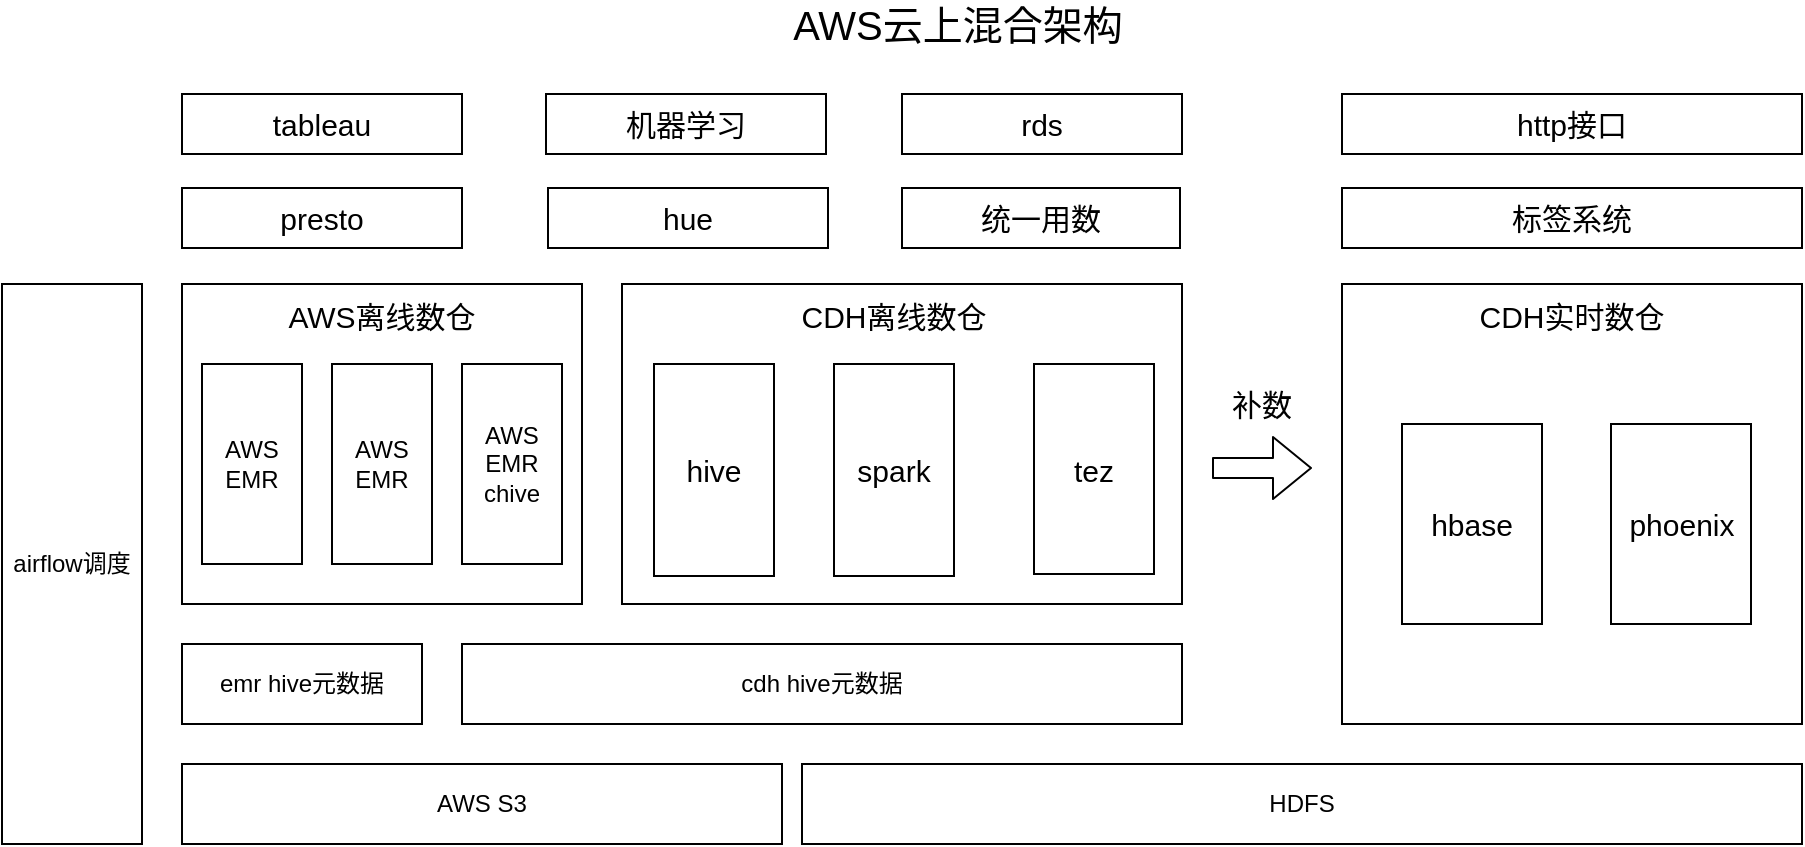<mxfile version="14.0.4" type="github">
  <diagram id="bIFuc6_pQIDev2zaLWd9" name="Page-1">
    <mxGraphModel dx="1773" dy="458" grid="1" gridSize="10" guides="1" tooltips="1" connect="1" arrows="1" fold="1" page="1" pageScale="1" pageWidth="827" pageHeight="1169" math="0" shadow="0">
      <root>
        <mxCell id="0" />
        <mxCell id="1" parent="0" />
        <mxCell id="9vZHtkDLG-em7Fjse6H4-5" value="" style="rounded=0;whiteSpace=wrap;html=1;" vertex="1" parent="1">
          <mxGeometry x="-30" y="210" width="200" height="160" as="geometry" />
        </mxCell>
        <mxCell id="MVyQ48nf2JYBs-kyZYLc-1" value="HDFS" style="rounded=0;whiteSpace=wrap;html=1;" parent="1" vertex="1">
          <mxGeometry x="280" y="450" width="500" height="40" as="geometry" />
        </mxCell>
        <mxCell id="MVyQ48nf2JYBs-kyZYLc-5" value="" style="rounded=0;whiteSpace=wrap;html=1;" parent="1" vertex="1">
          <mxGeometry x="550" y="210" width="230" height="220" as="geometry" />
        </mxCell>
        <mxCell id="MVyQ48nf2JYBs-kyZYLc-6" value="" style="rounded=0;whiteSpace=wrap;html=1;" parent="1" vertex="1">
          <mxGeometry x="190" y="210" width="280" height="160" as="geometry" />
        </mxCell>
        <mxCell id="MVyQ48nf2JYBs-kyZYLc-9" value="AWS云上混合架构" style="text;html=1;strokeColor=none;fillColor=none;align=center;verticalAlign=middle;whiteSpace=wrap;rounded=0;fontSize=20;" parent="1" vertex="1">
          <mxGeometry x="266" y="70" width="184" height="20" as="geometry" />
        </mxCell>
        <mxCell id="MVyQ48nf2JYBs-kyZYLc-11" value="" style="shape=flexArrow;endArrow=classic;html=1;fontSize=20;" parent="1" edge="1">
          <mxGeometry width="50" height="50" relative="1" as="geometry">
            <mxPoint x="485" y="302" as="sourcePoint" />
            <mxPoint x="535" y="302" as="targetPoint" />
          </mxGeometry>
        </mxCell>
        <mxCell id="MVyQ48nf2JYBs-kyZYLc-12" value="补数" style="text;html=1;strokeColor=none;fillColor=none;align=center;verticalAlign=middle;whiteSpace=wrap;rounded=0;fontSize=15;" parent="1" vertex="1">
          <mxGeometry x="490" y="260" width="40" height="20" as="geometry" />
        </mxCell>
        <mxCell id="MVyQ48nf2JYBs-kyZYLc-13" value="hive" style="rounded=0;whiteSpace=wrap;html=1;fontSize=15;" parent="1" vertex="1">
          <mxGeometry x="206" y="250" width="60" height="106" as="geometry" />
        </mxCell>
        <mxCell id="MVyQ48nf2JYBs-kyZYLc-14" value="presto" style="rounded=0;whiteSpace=wrap;html=1;fontSize=15;" parent="1" vertex="1">
          <mxGeometry x="-30" y="162" width="140" height="30" as="geometry" />
        </mxCell>
        <mxCell id="MVyQ48nf2JYBs-kyZYLc-15" value="spark" style="rounded=0;whiteSpace=wrap;html=1;fontSize=15;" parent="1" vertex="1">
          <mxGeometry x="296" y="250" width="60" height="106" as="geometry" />
        </mxCell>
        <mxCell id="MVyQ48nf2JYBs-kyZYLc-16" value="tez" style="rounded=0;whiteSpace=wrap;html=1;fontSize=15;" parent="1" vertex="1">
          <mxGeometry x="396" y="250" width="60" height="105" as="geometry" />
        </mxCell>
        <mxCell id="MVyQ48nf2JYBs-kyZYLc-17" value="统一用数" style="rounded=0;whiteSpace=wrap;html=1;fontSize=15;" parent="1" vertex="1">
          <mxGeometry x="330" y="162" width="139" height="30" as="geometry" />
        </mxCell>
        <mxCell id="MVyQ48nf2JYBs-kyZYLc-19" value="标签系统" style="rounded=0;whiteSpace=wrap;html=1;fontSize=15;" parent="1" vertex="1">
          <mxGeometry x="550" y="162" width="230" height="30" as="geometry" />
        </mxCell>
        <mxCell id="MVyQ48nf2JYBs-kyZYLc-20" value="rds" style="rounded=0;whiteSpace=wrap;html=1;fontSize=15;" parent="1" vertex="1">
          <mxGeometry x="330" y="115" width="140" height="30" as="geometry" />
        </mxCell>
        <mxCell id="MVyQ48nf2JYBs-kyZYLc-21" value="tableau" style="rounded=0;whiteSpace=wrap;html=1;fontSize=15;" parent="1" vertex="1">
          <mxGeometry x="-30" y="115" width="140" height="30" as="geometry" />
        </mxCell>
        <mxCell id="MVyQ48nf2JYBs-kyZYLc-22" value="hbase" style="rounded=0;whiteSpace=wrap;html=1;fontSize=15;" parent="1" vertex="1">
          <mxGeometry x="580" y="280" width="70" height="100" as="geometry" />
        </mxCell>
        <mxCell id="MVyQ48nf2JYBs-kyZYLc-23" value="phoenix" style="rounded=0;whiteSpace=wrap;html=1;fontSize=15;" parent="1" vertex="1">
          <mxGeometry x="684.5" y="280" width="70" height="100" as="geometry" />
        </mxCell>
        <mxCell id="MVyQ48nf2JYBs-kyZYLc-24" value="airflow调度" style="rounded=0;whiteSpace=wrap;html=1;" parent="1" vertex="1">
          <mxGeometry x="-120" y="210" width="70" height="280" as="geometry" />
        </mxCell>
        <mxCell id="MVyQ48nf2JYBs-kyZYLc-25" value="AWS S3" style="rounded=0;whiteSpace=wrap;html=1;" parent="1" vertex="1">
          <mxGeometry x="-30" y="450" width="300" height="40" as="geometry" />
        </mxCell>
        <mxCell id="MVyQ48nf2JYBs-kyZYLc-26" value="CDH离线数仓" style="text;html=1;strokeColor=none;fillColor=none;align=center;verticalAlign=middle;whiteSpace=wrap;rounded=0;fontSize=15;" parent="1" vertex="1">
          <mxGeometry x="270" y="216" width="112" height="20" as="geometry" />
        </mxCell>
        <mxCell id="MVyQ48nf2JYBs-kyZYLc-28" value="CDH实时数仓" style="text;html=1;strokeColor=none;fillColor=none;align=center;verticalAlign=middle;whiteSpace=wrap;rounded=0;fontSize=15;" parent="1" vertex="1">
          <mxGeometry x="615" y="216" width="100" height="20" as="geometry" />
        </mxCell>
        <mxCell id="MVyQ48nf2JYBs-kyZYLc-31" value="http接口" style="rounded=0;whiteSpace=wrap;html=1;fontSize=15;" parent="1" vertex="1">
          <mxGeometry x="550" y="115" width="230" height="30" as="geometry" />
        </mxCell>
        <mxCell id="MVyQ48nf2JYBs-kyZYLc-39" value="cdh hive元数据" style="rounded=0;whiteSpace=wrap;html=1;" parent="1" vertex="1">
          <mxGeometry x="110" y="390" width="360" height="40" as="geometry" />
        </mxCell>
        <mxCell id="9vZHtkDLG-em7Fjse6H4-1" value="AWS EMR" style="rounded=0;whiteSpace=wrap;html=1;" vertex="1" parent="1">
          <mxGeometry x="45" y="250" width="50" height="100" as="geometry" />
        </mxCell>
        <mxCell id="9vZHtkDLG-em7Fjse6H4-2" value="AWS EMR&lt;br&gt;chive" style="rounded=0;whiteSpace=wrap;html=1;" vertex="1" parent="1">
          <mxGeometry x="110" y="250" width="50" height="100" as="geometry" />
        </mxCell>
        <mxCell id="9vZHtkDLG-em7Fjse6H4-3" value="emr hive元数据" style="rounded=0;whiteSpace=wrap;html=1;" vertex="1" parent="1">
          <mxGeometry x="-30" y="390" width="120" height="40" as="geometry" />
        </mxCell>
        <mxCell id="9vZHtkDLG-em7Fjse6H4-4" value="AWS EMR" style="rounded=0;whiteSpace=wrap;html=1;" vertex="1" parent="1">
          <mxGeometry x="-20" y="250" width="50" height="100" as="geometry" />
        </mxCell>
        <mxCell id="9vZHtkDLG-em7Fjse6H4-6" value="AWS离线数仓" style="text;html=1;strokeColor=none;fillColor=none;align=center;verticalAlign=middle;whiteSpace=wrap;rounded=0;fontSize=15;" vertex="1" parent="1">
          <mxGeometry x="14" y="216" width="112" height="20" as="geometry" />
        </mxCell>
        <mxCell id="9vZHtkDLG-em7Fjse6H4-7" value="机器学习" style="rounded=0;whiteSpace=wrap;html=1;fontSize=15;" vertex="1" parent="1">
          <mxGeometry x="152" y="115" width="140" height="30" as="geometry" />
        </mxCell>
        <mxCell id="9vZHtkDLG-em7Fjse6H4-8" value="hue" style="rounded=0;whiteSpace=wrap;html=1;fontSize=15;" vertex="1" parent="1">
          <mxGeometry x="153" y="162" width="140" height="30" as="geometry" />
        </mxCell>
      </root>
    </mxGraphModel>
  </diagram>
</mxfile>
